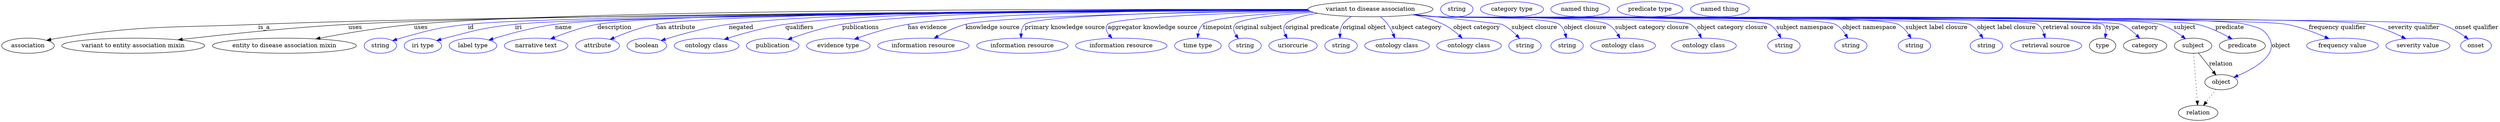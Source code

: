 digraph {
	graph [bb="0,0,5927.4,283"];
	node [label="\N"];
	"variant to disease association"	[height=0.5,
		label="variant to disease association",
		pos="3248.4,265",
		width=4.1163];
	association	[height=0.5,
		pos="62.394,178",
		width=1.7332];
	"variant to disease association" -> association	[label=is_a,
		lp="623.39,221.5",
		pos="e,106.48,190.75 3100.7,263.13 2619.6,260.13 1100.1,249.25 609.39,229 397.51,220.26 343.01,228.13 133.39,196 127.91,195.16 122.23,\
194.11 116.58,192.95"];
	"variant to entity association mixin"	[height=0.5,
		pos="312.39,178",
		width=4.7121];
	"variant to disease association" -> "variant to entity association mixin"	[label=uses,
		lp="839.89,221.5",
		pos="e,418.88,192.02 3100.4,263.48 2645.3,261.62 1269.9,254.03 823.39,229 687.74,221.4 532.47,205.12 429.03,193.2"];
	"entity to disease association mixin"	[height=0.5,
		pos="671.39,178",
		width=4.7482];
	"variant to disease association" -> "entity to disease association mixin"	[label=uses,
		lp="994.89,221.5",
		pos="e,745.77,194.24 3100.3,264.54 2664.6,265.69 1392.3,265.7 978.39,229 902.6,222.28 817.24,207.81 755.8,196.16"];
	id	[color=blue,
		height=0.5,
		label=string,
		pos="898.39,178",
		width=1.0652];
	"variant to disease association" -> id	[color=blue,
		label=id,
		lp="1112.4,221.5",
		pos="e,927.38,189.98 3100.8,263.2 2648.8,260.52 1301.9,250.8 1105.4,229 1033.7,221.04 1015.9,215.43 946.39,196 943.29,195.13 940.09,194.17 \
936.89,193.15",
		style=solid];
	iri	[color=blue,
		height=0.5,
		label="iri type",
		pos="999.39,178",
		width=1.2277];
	"variant to disease association" -> iri	[color=blue,
		label=iri,
		lp="1225.4,221.5",
		pos="e,1032.3,190.19 3100.9,262.99 2665.1,259.81 1402.6,248.95 1217.4,229 1143,220.99 1124.8,214.78 1052.4,196 1049,195.12 1045.5,194.16 \
1042.1,193.14",
		style=solid];
	name	[color=blue,
		height=0.5,
		label="label type",
		pos="1118.4,178",
		width=1.5707];
	"variant to disease association" -> name	[color=blue,
		label=name,
		lp="1332.4,221.5",
		pos="e,1156.2,191.54 3100.6,263.32 2678.7,261.1 1487.3,252.79 1312.4,229 1261.6,222.09 1205,206.58 1166.1,194.65",
		style=solid];
	description	[color=blue,
		height=0.5,
		label="narrative text",
		pos="1268.4,178",
		width=2.0943];
	"variant to disease association" -> description	[color=blue,
		label=description,
		lp="1452.9,221.5",
		pos="e,1302.2,194.15 3100.2,263.85 2693,263.06 1576.1,258.23 1412.4,229 1377.6,222.78 1339.8,209.42 1311.7,198.07",
		style=solid];
	"has attribute"	[color=blue,
		height=0.5,
		label=attribute,
		pos="1413.4,178",
		width=1.4443];
	"variant to disease association" -> "has attribute"	[color=blue,
		label="has attribute",
		lp="1598.4,221.5",
		pos="e,1443,192.95 3100.4,263.71 2715.3,262.55 1701.1,256.88 1551.4,229 1516.9,222.58 1479.6,208.62 1452.5,197.07",
		style=solid];
	negated	[color=blue,
		height=0.5,
		label=boolean,
		pos="1530.4,178",
		width=1.2999];
	"variant to disease association" -> negated	[color=blue,
		label=negated,
		lp="1753.4,221.5",
		pos="e,1564.2,190.46 3100.1,264.56 2770.9,265.15 1987.1,262.82 1724.4,229 1671.8,222.23 1613.1,205.81 1574.2,193.62",
		style=solid];
	qualifiers	[color=blue,
		height=0.5,
		label="ontology class",
		pos="1671.4,178",
		width=2.1304];
	"variant to disease association" -> qualifiers	[color=blue,
		label=qualifiers,
		lp="1891.9,221.5",
		pos="e,1713.1,193.2 3100.2,264.68 2792.7,265.38 2094.2,263 1858.4,229 1811.7,222.26 1759.9,207.87 1722.7,196.25",
		style=solid];
	publications	[color=blue,
		height=0.5,
		label=publication,
		pos="1828.4,178",
		width=1.7332];
	"variant to disease association" -> publications	[color=blue,
		label=publications,
		lp="2037.4,221.5",
		pos="e,1864.1,192.85 3100.2,264.8 2815.6,265.52 2202.2,262.92 1993.4,229 1952,222.28 1906.6,207.95 1873.8,196.35",
		style=solid];
	"has evidence"	[color=blue,
		height=0.5,
		label="evidence type",
		pos="1984.4,178",
		width=2.0943];
	"variant to disease association" -> "has evidence"	[color=blue,
		label="has evidence",
		lp="2195.9,221.5",
		pos="e,2022.4,193.63 3100.3,264.08 2844,263.43 2327.8,258.35 2149.4,229 2109,222.35 2064.6,208.52 2032.1,197.09",
		style=solid];
	"knowledge source"	[color=blue,
		height=0.5,
		label="information resource",
		pos="2186.4,178",
		width=3.015];
	"variant to disease association" -> "knowledge source"	[color=blue,
		label="knowledge source",
		lp="2350.9,221.5",
		pos="e,2211.9,195.61 3101.9,262.09 2852.1,258.33 2363,248.56 2286.4,229 2263.3,223.1 2239.3,211.34 2220.6,200.71",
		style=solid];
	"primary knowledge source"	[color=blue,
		height=0.5,
		label="information resource",
		pos="2421.4,178",
		width=3.015];
	"variant to disease association" -> "primary knowledge source"	[color=blue,
		label="primary knowledge source",
		lp="2522.4,221.5",
		pos="e,2418.4,196.33 3101.4,262.61 2871.8,259.76 2451.7,251.48 2427.4,229 2421.3,223.32 2418.9,214.91 2418.3,206.59",
		style=solid];
	"aggregator knowledge source"	[color=blue,
		height=0.5,
		label="information resource",
		pos="2656.4,178",
		width=3.015];
	"variant to disease association" -> "aggregator knowledge source"	[color=blue,
		label="aggregator knowledge source",
		lp="2730.9,221.5",
		pos="e,2634.6,195.87 3103.9,260.85 2924.7,256.21 2640.7,246.2 2624.4,229 2617.2,221.43 2620.7,212.05 2627.6,203.46",
		style=solid];
	timepoint	[color=blue,
		height=0.5,
		label="time type",
		pos="2838.4,178",
		width=1.5346];
	"variant to disease association" -> timepoint	[color=blue,
		label=timepoint,
		lp="2885.4,221.5",
		pos="e,2837.8,196.43 3107.1,259.56 3000.7,254.9 2869.9,245.81 2850.4,229 2843.9,223.36 2840.5,214.85 2839,206.44",
		style=solid];
	"original subject"	[color=blue,
		height=0.5,
		label=string,
		pos="2950.4,178",
		width=1.0652];
	"variant to disease association" -> "original subject"	[color=blue,
		label="original subject",
		lp="2983.4,221.5",
		pos="e,2934.6,194.82 3113.1,257.61 3031.2,252.31 2940.2,243.29 2927.4,229 2920.7,221.56 2923.3,211.86 2928.8,202.98",
		style=solid];
	"original predicate"	[color=blue,
		height=0.5,
		label=uriorcurie,
		pos="3064.4,178",
		width=1.5887];
	"variant to disease association" -> "original predicate"	[color=blue,
		label="original predicate",
		lp="3109.9,221.5",
		pos="e,3050.6,195.8 3122.9,255.35 3088.4,250.22 3057.4,242.04 3046.4,229 3040.5,222.05 3041.9,213.06 3045.7,204.62",
		style=solid];
	"original object"	[color=blue,
		height=0.5,
		label=string,
		pos="3178.4,178",
		width=1.0652];
	"variant to disease association" -> "original object"	[color=blue,
		label="original object",
		lp="3233.9,221.5",
		pos="e,3175.9,196.07 3203.1,247.84 3195,242.99 3187.5,236.8 3182.4,229 3178,222.32 3176.2,214 3175.8,206.08",
		style=solid];
	"subject category"	[color=blue,
		height=0.5,
		label="ontology class",
		pos="3311.4,178",
		width=2.1304];
	"variant to disease association" -> "subject category"	[color=blue,
		label="subject category",
		lp="3357.9,221.5",
		pos="e,3306,196.22 3271.8,247.1 3278.1,241.81 3284.5,235.61 3289.4,229 3294.6,221.97 3298.9,213.49 3302.3,205.54",
		style=solid];
	"object category"	[color=blue,
		height=0.5,
		label="ontology class",
		pos="3482.4,178",
		width=2.1304];
	"variant to disease association" -> "object category"	[color=blue,
		label="object category",
		lp="3500.9,221.5",
		pos="e,3466.3,195.91 3350.3,251.92 3374.4,246.78 3399.4,239.45 3421.4,229 3435,222.54 3448.2,212.41 3458.8,202.94",
		style=solid];
	"subject closure"	[color=blue,
		height=0.5,
		label=string,
		pos="3615.4,178",
		width=1.0652];
	"variant to disease association" -> "subject closure"	[color=blue,
		label="subject closure",
		lp="3637.9,221.5",
		pos="e,3602.3,195.42 3355.1,252.42 3444.5,242.65 3558,230.09 3560.4,229 3573.6,223.04 3585.7,212.72 3595.3,203",
		style=solid];
	"object closure"	[color=blue,
		height=0.5,
		label=string,
		pos="3714.4,178",
		width=1.0652];
	"variant to disease association" -> "object closure"	[color=blue,
		label="object closure",
		lp="3758.4,221.5",
		pos="e,3712.9,196.21 3352.4,252.13 3370.4,250.27 3388.9,248.48 3406.4,247 3438.6,244.27 3670.6,248.37 3696.4,229 3703.7,223.51 3708.1,\
214.77 3710.6,206.12",
		style=solid];
	"subject category closure"	[color=blue,
		height=0.5,
		label="ontology class",
		pos="3847.4,178",
		width=2.1304];
	"variant to disease association" -> "subject category closure"	[color=blue,
		label="subject category closure",
		lp="3916.9,221.5",
		pos="e,3840.4,196.1 3351.1,252 3369.5,250.12 3388.5,248.36 3406.4,247 3451.4,243.58 3772.8,250.74 3812.4,229 3822.1,223.64 3829.8,214.27 \
3835.4,205.08",
		style=solid];
	"object category closure"	[color=blue,
		height=0.5,
		label="ontology class",
		pos="4040.4,178",
		width=2.1304];
	"variant to disease association" -> "object category closure"	[color=blue,
		label="object category closure",
		lp="4107.9,221.5",
		pos="e,4034.4,196.11 3350.3,251.87 3368.9,249.98 3388.2,248.25 3406.4,247 3439.8,244.71 3979.3,245.5 4008.4,229 4017.8,223.66 4024.9,\
214.29 4030,205.1",
		style=solid];
	"subject namespace"	[color=blue,
		height=0.5,
		label=string,
		pos="4230.4,178",
		width=1.0652];
	"variant to disease association" -> "subject namespace"	[color=blue,
		label="subject namespace",
		lp="4280.4,221.5",
		pos="e,4223.4,196.18 3349.9,251.8 3368.6,249.91 3388.1,248.19 3406.4,247 3450.1,244.15 4156.7,249.69 4195.4,229 4205.2,223.75 4212.9,\
214.39 4218.5,205.19",
		style=solid];
	"object namespace"	[color=blue,
		height=0.5,
		label=string,
		pos="4389.4,178",
		width=1.0652];
	"variant to disease association" -> "object namespace"	[color=blue,
		label="object namespace",
		lp="4433.4,221.5",
		pos="e,4382,195.73 3349.4,251.79 3368.3,249.89 3387.9,248.17 3406.4,247 3458.9,243.69 4305.7,253.1 4352.4,229 4362.7,223.67 4370.9,213.99 \
4376.9,204.55",
		style=solid];
	"subject label closure"	[color=blue,
		height=0.5,
		label=string,
		pos="4540.4,178",
		width=1.0652];
	"variant to disease association" -> "subject label closure"	[color=blue,
		label="subject label closure",
		lp="4593.4,221.5",
		pos="e,4532.4,195.77 3349.4,251.75 3368.3,249.85 3387.9,248.14 3406.4,247 3467.1,243.24 4446.9,256.14 4501.4,229 4512.1,223.66 4520.8,\
213.84 4527.2,204.3",
		style=solid];
	"object label closure"	[color=blue,
		height=0.5,
		label=string,
		pos="4711.4,178",
		width=1.0652];
	"variant to disease association" -> "object label closure"	[color=blue,
		label="object label closure",
		lp="4758.9,221.5",
		pos="e,4703.1,195.79 3349,251.76 3368,249.85 3387.8,248.13 3406.4,247 3441.5,244.87 4639.8,244.45 4671.4,229 4682.2,223.69 4691.1,213.87 \
4697.7,204.33",
		style=solid];
	"retrieval source ids"	[color=blue,
		height=0.5,
		label="retrieval source",
		pos="4853.4,178",
		width=2.347];
	"variant to disease association" -> "retrieval source ids"	[color=blue,
		label="retrieval source ids",
		lp="4914.9,221.5",
		pos="e,4851,196.45 3349,251.74 3368,249.82 3387.8,248.11 3406.4,247 3445.9,244.63 4799.5,251.14 4832.4,229 4840.2,223.73 4845.1,214.91 \
4848.2,206.14",
		style=solid];
	type	[height=0.5,
		pos="4987.4,178",
		width=0.86659];
	"variant to disease association" -> type	[color=blue,
		label=type,
		lp="5011.4,221.5",
		pos="e,4993.3,196.12 3349,251.72 3368,249.81 3387.8,248.1 3406.4,247 3428.3,245.7 4972.9,244.63 4988.4,229 4994.3,223.03 4995.6,214.44 \
4994.9,206.05",
		style=solid];
	category	[height=0.5,
		pos="5088.4,178",
		width=1.4263];
	"variant to disease association" -> category	[color=blue,
		label=category,
		lp="5087.9,221.5",
		pos="e,5075.4,195.45 3349,251.71 3368,249.8 3387.8,248.1 3406.4,247 3451.5,244.33 4989.2,245.14 5031.4,229 5045.5,223.6 5058.4,213 5068.4,\
202.94",
		style=solid];
	subject	[height=0.5,
		pos="5202.4,178",
		width=1.2277];
	"variant to disease association" -> subject	[color=blue,
		label=subject,
		lp="5182.4,221.5",
		pos="e,5184.4,194.55 3349,251.7 3368,249.79 3387.8,248.09 3406.4,247 3501.6,241.39 5031.9,256.04 5123.4,229 5142.7,223.31 5161.7,211.44 \
5176.3,200.69",
		style=solid];
	predicate	[height=0.5,
		pos="5319.4,178",
		width=1.5165];
	"variant to disease association" -> predicate	[color=blue,
		label=predicate,
		lp="5289.4,221.5",
		pos="e,5295,194.11 3349,251.7 3368,249.79 3387.8,248.09 3406.4,247 3506.6,241.13 5114.6,251.24 5212.4,229 5238.4,223.09 5265.6,210.27 \
5286.1,199.1",
		style=solid];
	object	[height=0.5,
		pos="5269.4,91",
		width=1.0832];
	"variant to disease association" -> object	[color=blue,
		label=object,
		lp="5411.4,178",
		pos="e,5299.2,102.71 3348.6,251.73 3367.7,249.8 3387.7,248.09 3406.4,247 3512.9,240.78 5224.6,257.56 5327.4,229 5355.2,221.27 5369.1,\
221.08 5383.4,196 5405.7,156.94 5349.7,124.38 5308.5,106.59",
		style=solid];
	"frequency qualifier"	[color=blue,
		height=0.5,
		label="frequency value",
		pos="5557.4,178",
		width=2.3651];
	"variant to disease association" -> "frequency qualifier"	[color=blue,
		label="frequency qualifier",
		lp="5545.4,221.5",
		pos="e,5525.2,194.74 3348.6,251.72 3367.7,249.8 3387.7,248.09 3406.4,247 3518.3,240.5 5314.2,249.54 5424.4,229 5456.1,223.09 5490.1,210.17 \
5515.8,198.94",
		style=solid];
	"severity qualifier"	[color=blue,
		height=0.5,
		label="severity value",
		pos="5736.4,178",
		width=2.1123];
	"variant to disease association" -> "severity qualifier"	[color=blue,
		label="severity qualifier",
		lp="5726.4,221.5",
		pos="e,5707.6,194.86 3348.6,251.71 3367.7,249.79 3387.7,248.08 3406.4,247 3529,239.92 5497.1,253.76 5617.4,229 5645.8,223.16 5675.8,210.48 \
5698.6,199.35",
		style=solid];
	"onset qualifier"	[color=blue,
		height=0.5,
		label=onset,
		pos="5873.4,178",
		width=1.011];
	"variant to disease association" -> "onset qualifier"	[color=blue,
		label="onset qualifier",
		lp="5875.9,221.5",
		pos="e,5855.5,193.85 3348.6,251.7 3367.7,249.78 3387.7,248.08 3406.4,247 3472.5,243.2 5727.7,247.15 5791.4,229 5811.6,223.23 5831.9,211 \
5847.1,200.07",
		style=solid];
	association_type	[color=blue,
		height=0.5,
		label=string,
		pos="3453.4,265",
		width=1.0652];
	association_category	[color=blue,
		height=0.5,
		label="category type",
		pos="3584.4,265",
		width=2.0762];
	subject -> object	[label=relation,
		lp="5268.4,134.5",
		pos="e,5256.7,108.05 5215.3,160.61 5225.3,147.95 5239.3,130.24 5250.5,115.98"];
	relation	[height=0.5,
		pos="5214.4,18",
		width=1.2999];
	subject -> relation	[pos="e,5213.1,36.188 5203.7,159.79 5205.8,132.48 5209.8,78.994 5212.3,46.38",
		style=dotted];
	"variant to disease association_subject"	[color=blue,
		height=0.5,
		label="named thing",
		pos="3746.4,265",
		width=1.9318];
	"variant to disease association_predicate"	[color=blue,
		height=0.5,
		label="predicate type",
		pos="3912.4,265",
		width=2.1665];
	object -> relation	[pos="e,5227.2,35.54 5256.9,73.889 5250,64.939 5241.2,53.617 5233.4,43.584",
		style=dotted];
	"variant to disease association_object"	[color=blue,
		height=0.5,
		label="named thing",
		pos="4078.4,265",
		width=1.9318];
}
